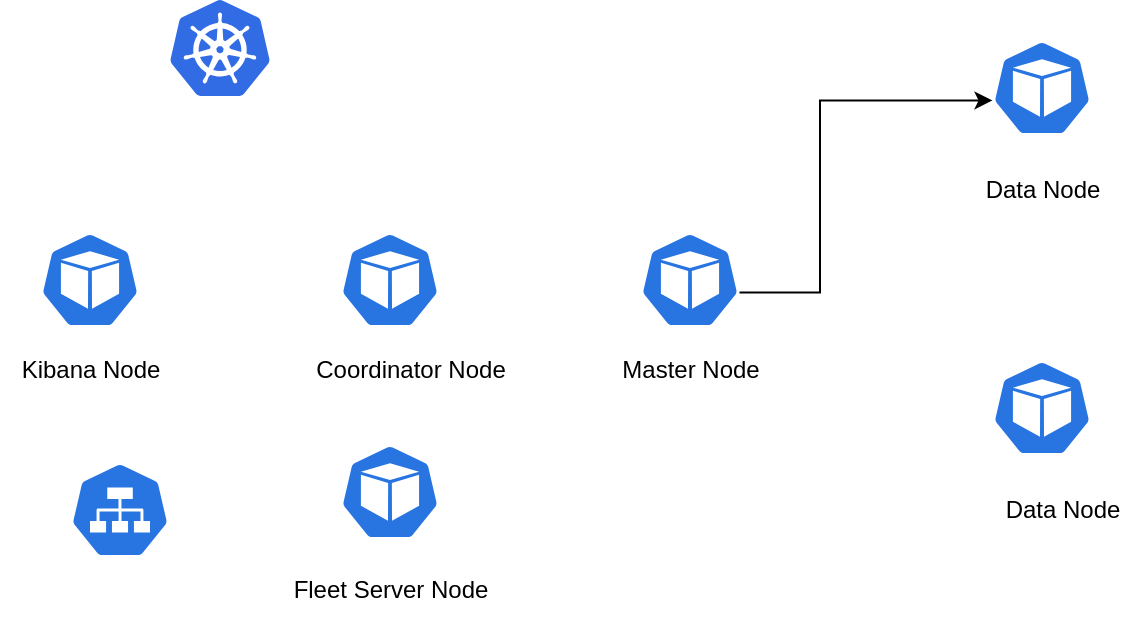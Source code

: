 <mxfile version="20.2.3" type="github">
  <diagram id="WI9T0HZ2pTsCkuznbFz-" name="Page-1">
    <mxGraphModel dx="1153" dy="608" grid="1" gridSize="10" guides="1" tooltips="1" connect="1" arrows="1" fold="1" page="1" pageScale="1" pageWidth="1169" pageHeight="827" math="0" shadow="0">
      <root>
        <mxCell id="0" />
        <mxCell id="1" parent="0" />
        <mxCell id="s90jCnnxSJwFDAYOhbZ5-1" value="" style="sketch=0;html=1;dashed=0;whitespace=wrap;fillColor=#2875E2;strokeColor=#ffffff;points=[[0.005,0.63,0],[0.1,0.2,0],[0.9,0.2,0],[0.5,0,0],[0.995,0.63,0],[0.72,0.99,0],[0.5,1,0],[0.28,0.99,0]];shape=mxgraph.kubernetes.icon;prIcon=pod" vertex="1" parent="1">
          <mxGeometry x="460" y="206" width="50" height="48" as="geometry" />
        </mxCell>
        <mxCell id="s90jCnnxSJwFDAYOhbZ5-2" value="" style="sketch=0;html=1;dashed=0;whitespace=wrap;fillColor=#2875E2;strokeColor=#ffffff;points=[[0.005,0.63,0],[0.1,0.2,0],[0.9,0.2,0],[0.5,0,0],[0.995,0.63,0],[0.72,0.99,0],[0.5,1,0],[0.28,0.99,0]];shape=mxgraph.kubernetes.icon;prIcon=pod" vertex="1" parent="1">
          <mxGeometry x="636" y="270" width="50" height="48" as="geometry" />
        </mxCell>
        <mxCell id="s90jCnnxSJwFDAYOhbZ5-3" value="" style="sketch=0;html=1;dashed=0;whitespace=wrap;fillColor=#2875E2;strokeColor=#ffffff;points=[[0.005,0.63,0],[0.1,0.2,0],[0.9,0.2,0],[0.5,0,0],[0.995,0.63,0],[0.72,0.99,0],[0.5,1,0],[0.28,0.99,0]];shape=mxgraph.kubernetes.icon;prIcon=pod" vertex="1" parent="1">
          <mxGeometry x="310" y="206" width="50" height="48" as="geometry" />
        </mxCell>
        <mxCell id="s90jCnnxSJwFDAYOhbZ5-8" value="Master Node" style="text;html=1;resizable=0;autosize=1;align=center;verticalAlign=middle;points=[];fillColor=none;strokeColor=none;rounded=0;" vertex="1" parent="1">
          <mxGeometry x="440" y="260" width="90" height="30" as="geometry" />
        </mxCell>
        <mxCell id="s90jCnnxSJwFDAYOhbZ5-9" value="Data Node" style="text;html=1;resizable=0;autosize=1;align=center;verticalAlign=middle;points=[];fillColor=none;strokeColor=none;rounded=0;" vertex="1" parent="1">
          <mxGeometry x="631" y="330" width="80" height="30" as="geometry" />
        </mxCell>
        <mxCell id="s90jCnnxSJwFDAYOhbZ5-10" value="" style="sketch=0;html=1;dashed=0;whitespace=wrap;fillColor=#2875E2;strokeColor=#ffffff;points=[[0.005,0.63,0],[0.1,0.2,0],[0.9,0.2,0],[0.5,0,0],[0.995,0.63,0],[0.72,0.99,0],[0.5,1,0],[0.28,0.99,0]];shape=mxgraph.kubernetes.icon;prIcon=pod" vertex="1" parent="1">
          <mxGeometry x="636" y="110" width="50" height="48" as="geometry" />
        </mxCell>
        <mxCell id="s90jCnnxSJwFDAYOhbZ5-11" value="Data Node" style="text;html=1;resizable=0;autosize=1;align=center;verticalAlign=middle;points=[];fillColor=none;strokeColor=none;rounded=0;" vertex="1" parent="1">
          <mxGeometry x="621" y="170" width="80" height="30" as="geometry" />
        </mxCell>
        <mxCell id="s90jCnnxSJwFDAYOhbZ5-12" value="Coordinator Node" style="text;html=1;resizable=0;autosize=1;align=center;verticalAlign=middle;points=[];fillColor=none;strokeColor=none;rounded=0;" vertex="1" parent="1">
          <mxGeometry x="285" y="260" width="120" height="30" as="geometry" />
        </mxCell>
        <mxCell id="s90jCnnxSJwFDAYOhbZ5-13" value="" style="sketch=0;html=1;dashed=0;whitespace=wrap;fillColor=#2875E2;strokeColor=#ffffff;points=[[0.005,0.63,0],[0.1,0.2,0],[0.9,0.2,0],[0.5,0,0],[0.995,0.63,0],[0.72,0.99,0],[0.5,1,0],[0.28,0.99,0]];shape=mxgraph.kubernetes.icon;prIcon=pod" vertex="1" parent="1">
          <mxGeometry x="310" y="312" width="50" height="48" as="geometry" />
        </mxCell>
        <mxCell id="s90jCnnxSJwFDAYOhbZ5-14" value="Fleet Server Node" style="text;html=1;resizable=0;autosize=1;align=center;verticalAlign=middle;points=[];fillColor=none;strokeColor=none;rounded=0;" vertex="1" parent="1">
          <mxGeometry x="275" y="370" width="120" height="30" as="geometry" />
        </mxCell>
        <mxCell id="s90jCnnxSJwFDAYOhbZ5-16" value="" style="sketch=0;aspect=fixed;html=1;points=[];align=center;image;fontSize=12;image=img/lib/mscae/Kubernetes.svg;" vertex="1" parent="1">
          <mxGeometry x="225" y="90" width="50" height="48" as="geometry" />
        </mxCell>
        <mxCell id="s90jCnnxSJwFDAYOhbZ5-17" value="" style="sketch=0;html=1;dashed=0;whitespace=wrap;fillColor=#2875E2;strokeColor=#ffffff;points=[[0.005,0.63,0],[0.1,0.2,0],[0.9,0.2,0],[0.5,0,0],[0.995,0.63,0],[0.72,0.99,0],[0.5,1,0],[0.28,0.99,0]];shape=mxgraph.kubernetes.icon;prIcon=svc" vertex="1" parent="1">
          <mxGeometry x="175" y="321" width="50" height="48" as="geometry" />
        </mxCell>
        <mxCell id="s90jCnnxSJwFDAYOhbZ5-18" value="" style="sketch=0;html=1;dashed=0;whitespace=wrap;fillColor=#2875E2;strokeColor=#ffffff;points=[[0.005,0.63,0],[0.1,0.2,0],[0.9,0.2,0],[0.5,0,0],[0.995,0.63,0],[0.72,0.99,0],[0.5,1,0],[0.28,0.99,0]];shape=mxgraph.kubernetes.icon;prIcon=pod" vertex="1" parent="1">
          <mxGeometry x="160" y="206" width="50" height="48" as="geometry" />
        </mxCell>
        <mxCell id="s90jCnnxSJwFDAYOhbZ5-19" value="Kibana Node" style="text;html=1;resizable=0;autosize=1;align=center;verticalAlign=middle;points=[];fillColor=none;strokeColor=none;rounded=0;" vertex="1" parent="1">
          <mxGeometry x="140" y="260" width="90" height="30" as="geometry" />
        </mxCell>
        <mxCell id="s90jCnnxSJwFDAYOhbZ5-20" value="" style="edgeStyle=elbowEdgeStyle;elbow=horizontal;endArrow=classic;html=1;rounded=0;entryX=0.005;entryY=0.63;entryDx=0;entryDy=0;entryPerimeter=0;exitX=0.995;exitY=0.63;exitDx=0;exitDy=0;exitPerimeter=0;" edge="1" parent="1" source="s90jCnnxSJwFDAYOhbZ5-1" target="s90jCnnxSJwFDAYOhbZ5-10">
          <mxGeometry width="50" height="50" relative="1" as="geometry">
            <mxPoint x="540" y="210" as="sourcePoint" />
            <mxPoint x="570" y="190" as="targetPoint" />
            <Array as="points">
              <mxPoint x="550" y="190" />
            </Array>
          </mxGeometry>
        </mxCell>
      </root>
    </mxGraphModel>
  </diagram>
</mxfile>
